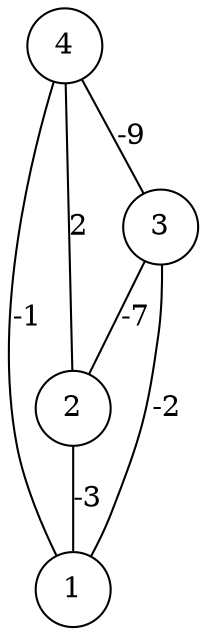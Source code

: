 graph { 
	 fontname="Helvetica,Arial,sans-serif" 
	 node [shape = circle]; 
	 4 -- 1 [label = "-1"];
	 4 -- 2 [label = "2"];
	 4 -- 3 [label = "-9"];
	 3 -- 1 [label = "-2"];
	 3 -- 2 [label = "-7"];
	 2 -- 1 [label = "-3"];
	 1;
	 2;
	 3;
	 4;
}

